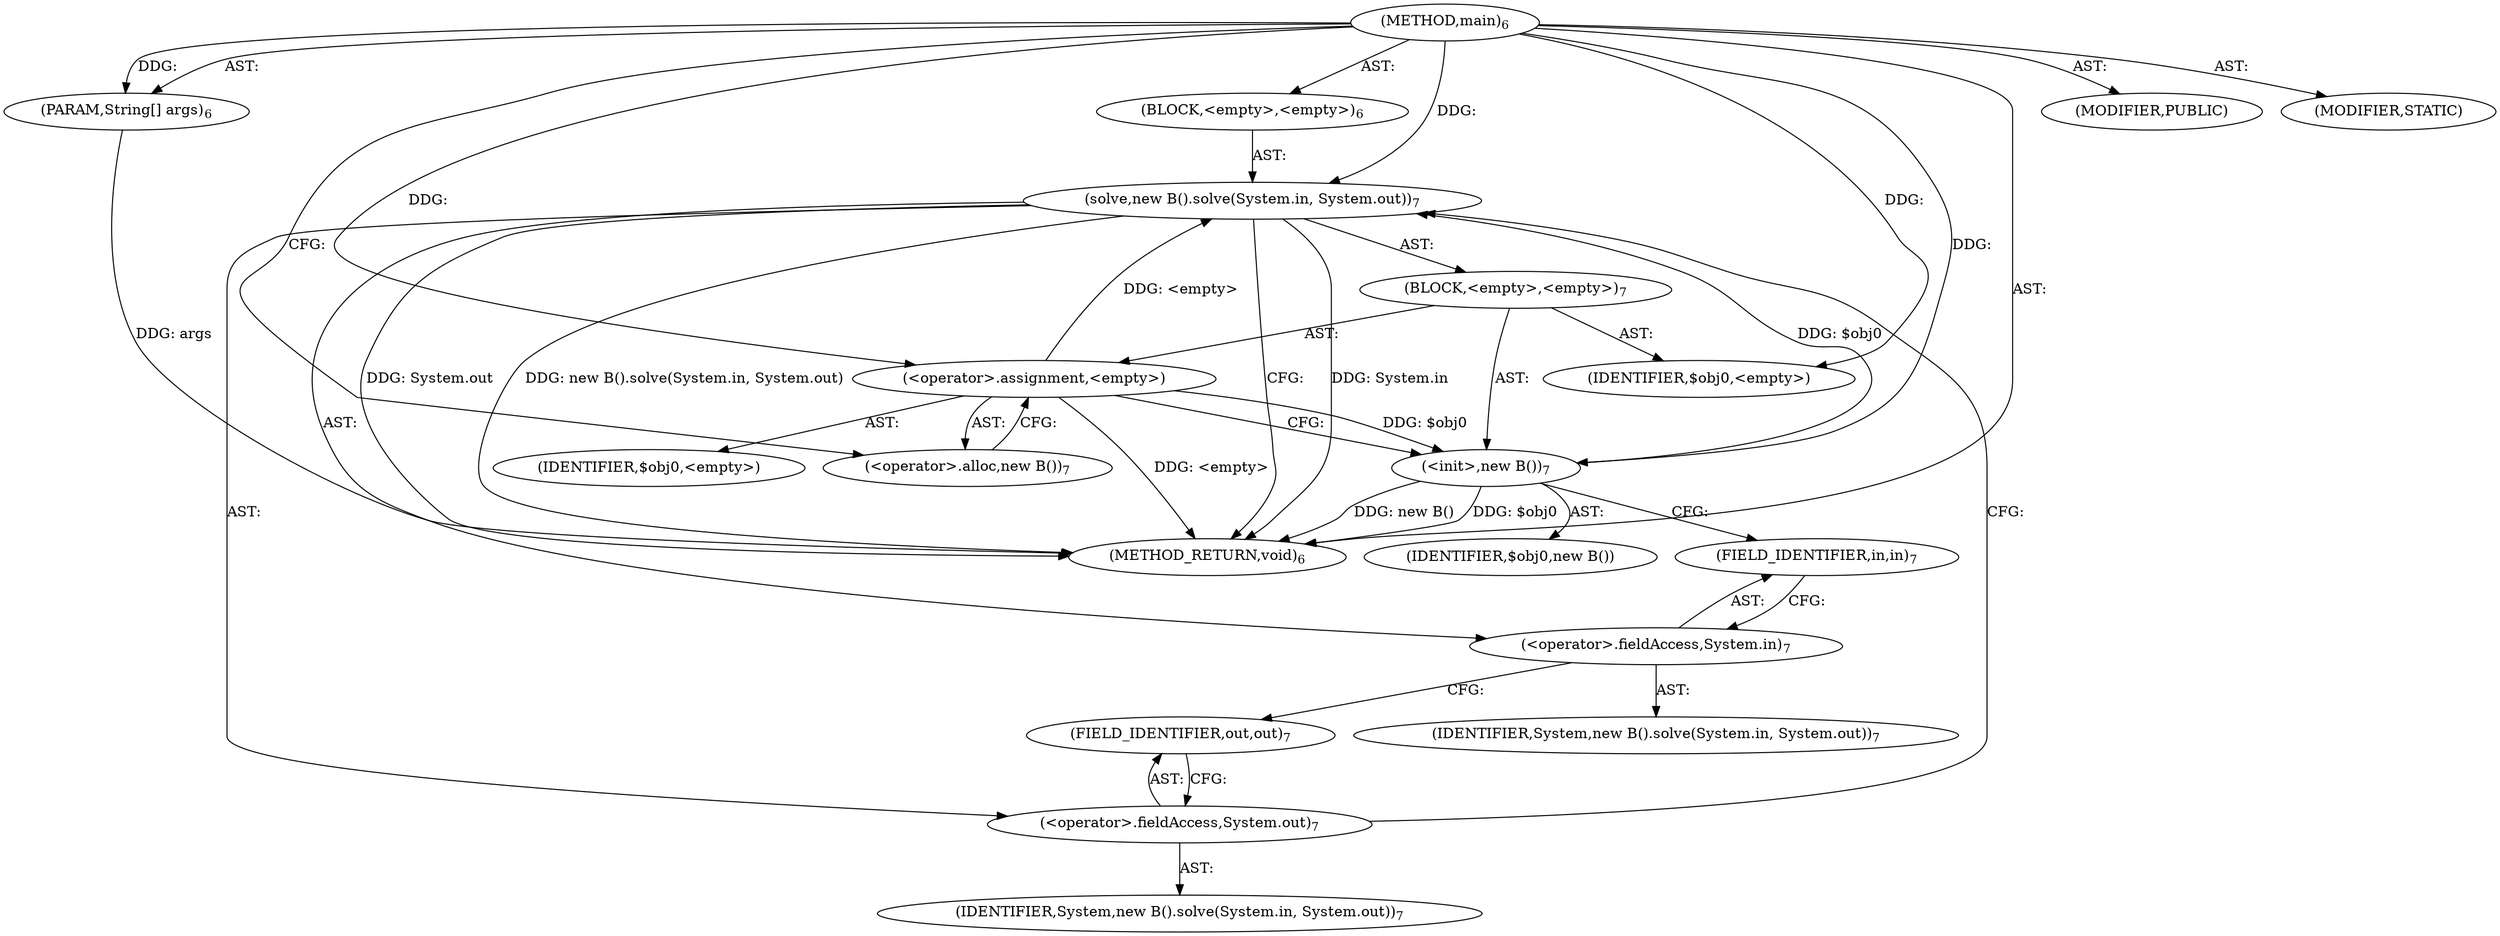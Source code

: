 digraph "main" {  
"20" [label = <(METHOD,main)<SUB>6</SUB>> ]
"21" [label = <(PARAM,String[] args)<SUB>6</SUB>> ]
"22" [label = <(BLOCK,&lt;empty&gt;,&lt;empty&gt;)<SUB>6</SUB>> ]
"23" [label = <(solve,new B().solve(System.in, System.out))<SUB>7</SUB>> ]
"24" [label = <(BLOCK,&lt;empty&gt;,&lt;empty&gt;)<SUB>7</SUB>> ]
"25" [label = <(&lt;operator&gt;.assignment,&lt;empty&gt;)> ]
"26" [label = <(IDENTIFIER,$obj0,&lt;empty&gt;)> ]
"27" [label = <(&lt;operator&gt;.alloc,new B())<SUB>7</SUB>> ]
"28" [label = <(&lt;init&gt;,new B())<SUB>7</SUB>> ]
"29" [label = <(IDENTIFIER,$obj0,new B())> ]
"30" [label = <(IDENTIFIER,$obj0,&lt;empty&gt;)> ]
"31" [label = <(&lt;operator&gt;.fieldAccess,System.in)<SUB>7</SUB>> ]
"32" [label = <(IDENTIFIER,System,new B().solve(System.in, System.out))<SUB>7</SUB>> ]
"33" [label = <(FIELD_IDENTIFIER,in,in)<SUB>7</SUB>> ]
"34" [label = <(&lt;operator&gt;.fieldAccess,System.out)<SUB>7</SUB>> ]
"35" [label = <(IDENTIFIER,System,new B().solve(System.in, System.out))<SUB>7</SUB>> ]
"36" [label = <(FIELD_IDENTIFIER,out,out)<SUB>7</SUB>> ]
"37" [label = <(MODIFIER,PUBLIC)> ]
"38" [label = <(MODIFIER,STATIC)> ]
"39" [label = <(METHOD_RETURN,void)<SUB>6</SUB>> ]
  "20" -> "21"  [ label = "AST: "] 
  "20" -> "22"  [ label = "AST: "] 
  "20" -> "37"  [ label = "AST: "] 
  "20" -> "38"  [ label = "AST: "] 
  "20" -> "39"  [ label = "AST: "] 
  "22" -> "23"  [ label = "AST: "] 
  "23" -> "24"  [ label = "AST: "] 
  "23" -> "31"  [ label = "AST: "] 
  "23" -> "34"  [ label = "AST: "] 
  "24" -> "25"  [ label = "AST: "] 
  "24" -> "28"  [ label = "AST: "] 
  "24" -> "30"  [ label = "AST: "] 
  "25" -> "26"  [ label = "AST: "] 
  "25" -> "27"  [ label = "AST: "] 
  "28" -> "29"  [ label = "AST: "] 
  "31" -> "32"  [ label = "AST: "] 
  "31" -> "33"  [ label = "AST: "] 
  "34" -> "35"  [ label = "AST: "] 
  "34" -> "36"  [ label = "AST: "] 
  "23" -> "39"  [ label = "CFG: "] 
  "31" -> "36"  [ label = "CFG: "] 
  "34" -> "23"  [ label = "CFG: "] 
  "25" -> "28"  [ label = "CFG: "] 
  "28" -> "33"  [ label = "CFG: "] 
  "33" -> "31"  [ label = "CFG: "] 
  "36" -> "34"  [ label = "CFG: "] 
  "27" -> "25"  [ label = "CFG: "] 
  "20" -> "27"  [ label = "CFG: "] 
  "21" -> "39"  [ label = "DDG: args"] 
  "25" -> "39"  [ label = "DDG: &lt;empty&gt;"] 
  "28" -> "39"  [ label = "DDG: $obj0"] 
  "28" -> "39"  [ label = "DDG: new B()"] 
  "23" -> "39"  [ label = "DDG: System.in"] 
  "23" -> "39"  [ label = "DDG: System.out"] 
  "23" -> "39"  [ label = "DDG: new B().solve(System.in, System.out)"] 
  "20" -> "21"  [ label = "DDG: "] 
  "25" -> "23"  [ label = "DDG: &lt;empty&gt;"] 
  "28" -> "23"  [ label = "DDG: $obj0"] 
  "20" -> "23"  [ label = "DDG: "] 
  "20" -> "25"  [ label = "DDG: "] 
  "20" -> "30"  [ label = "DDG: "] 
  "25" -> "28"  [ label = "DDG: $obj0"] 
  "20" -> "28"  [ label = "DDG: "] 
}
